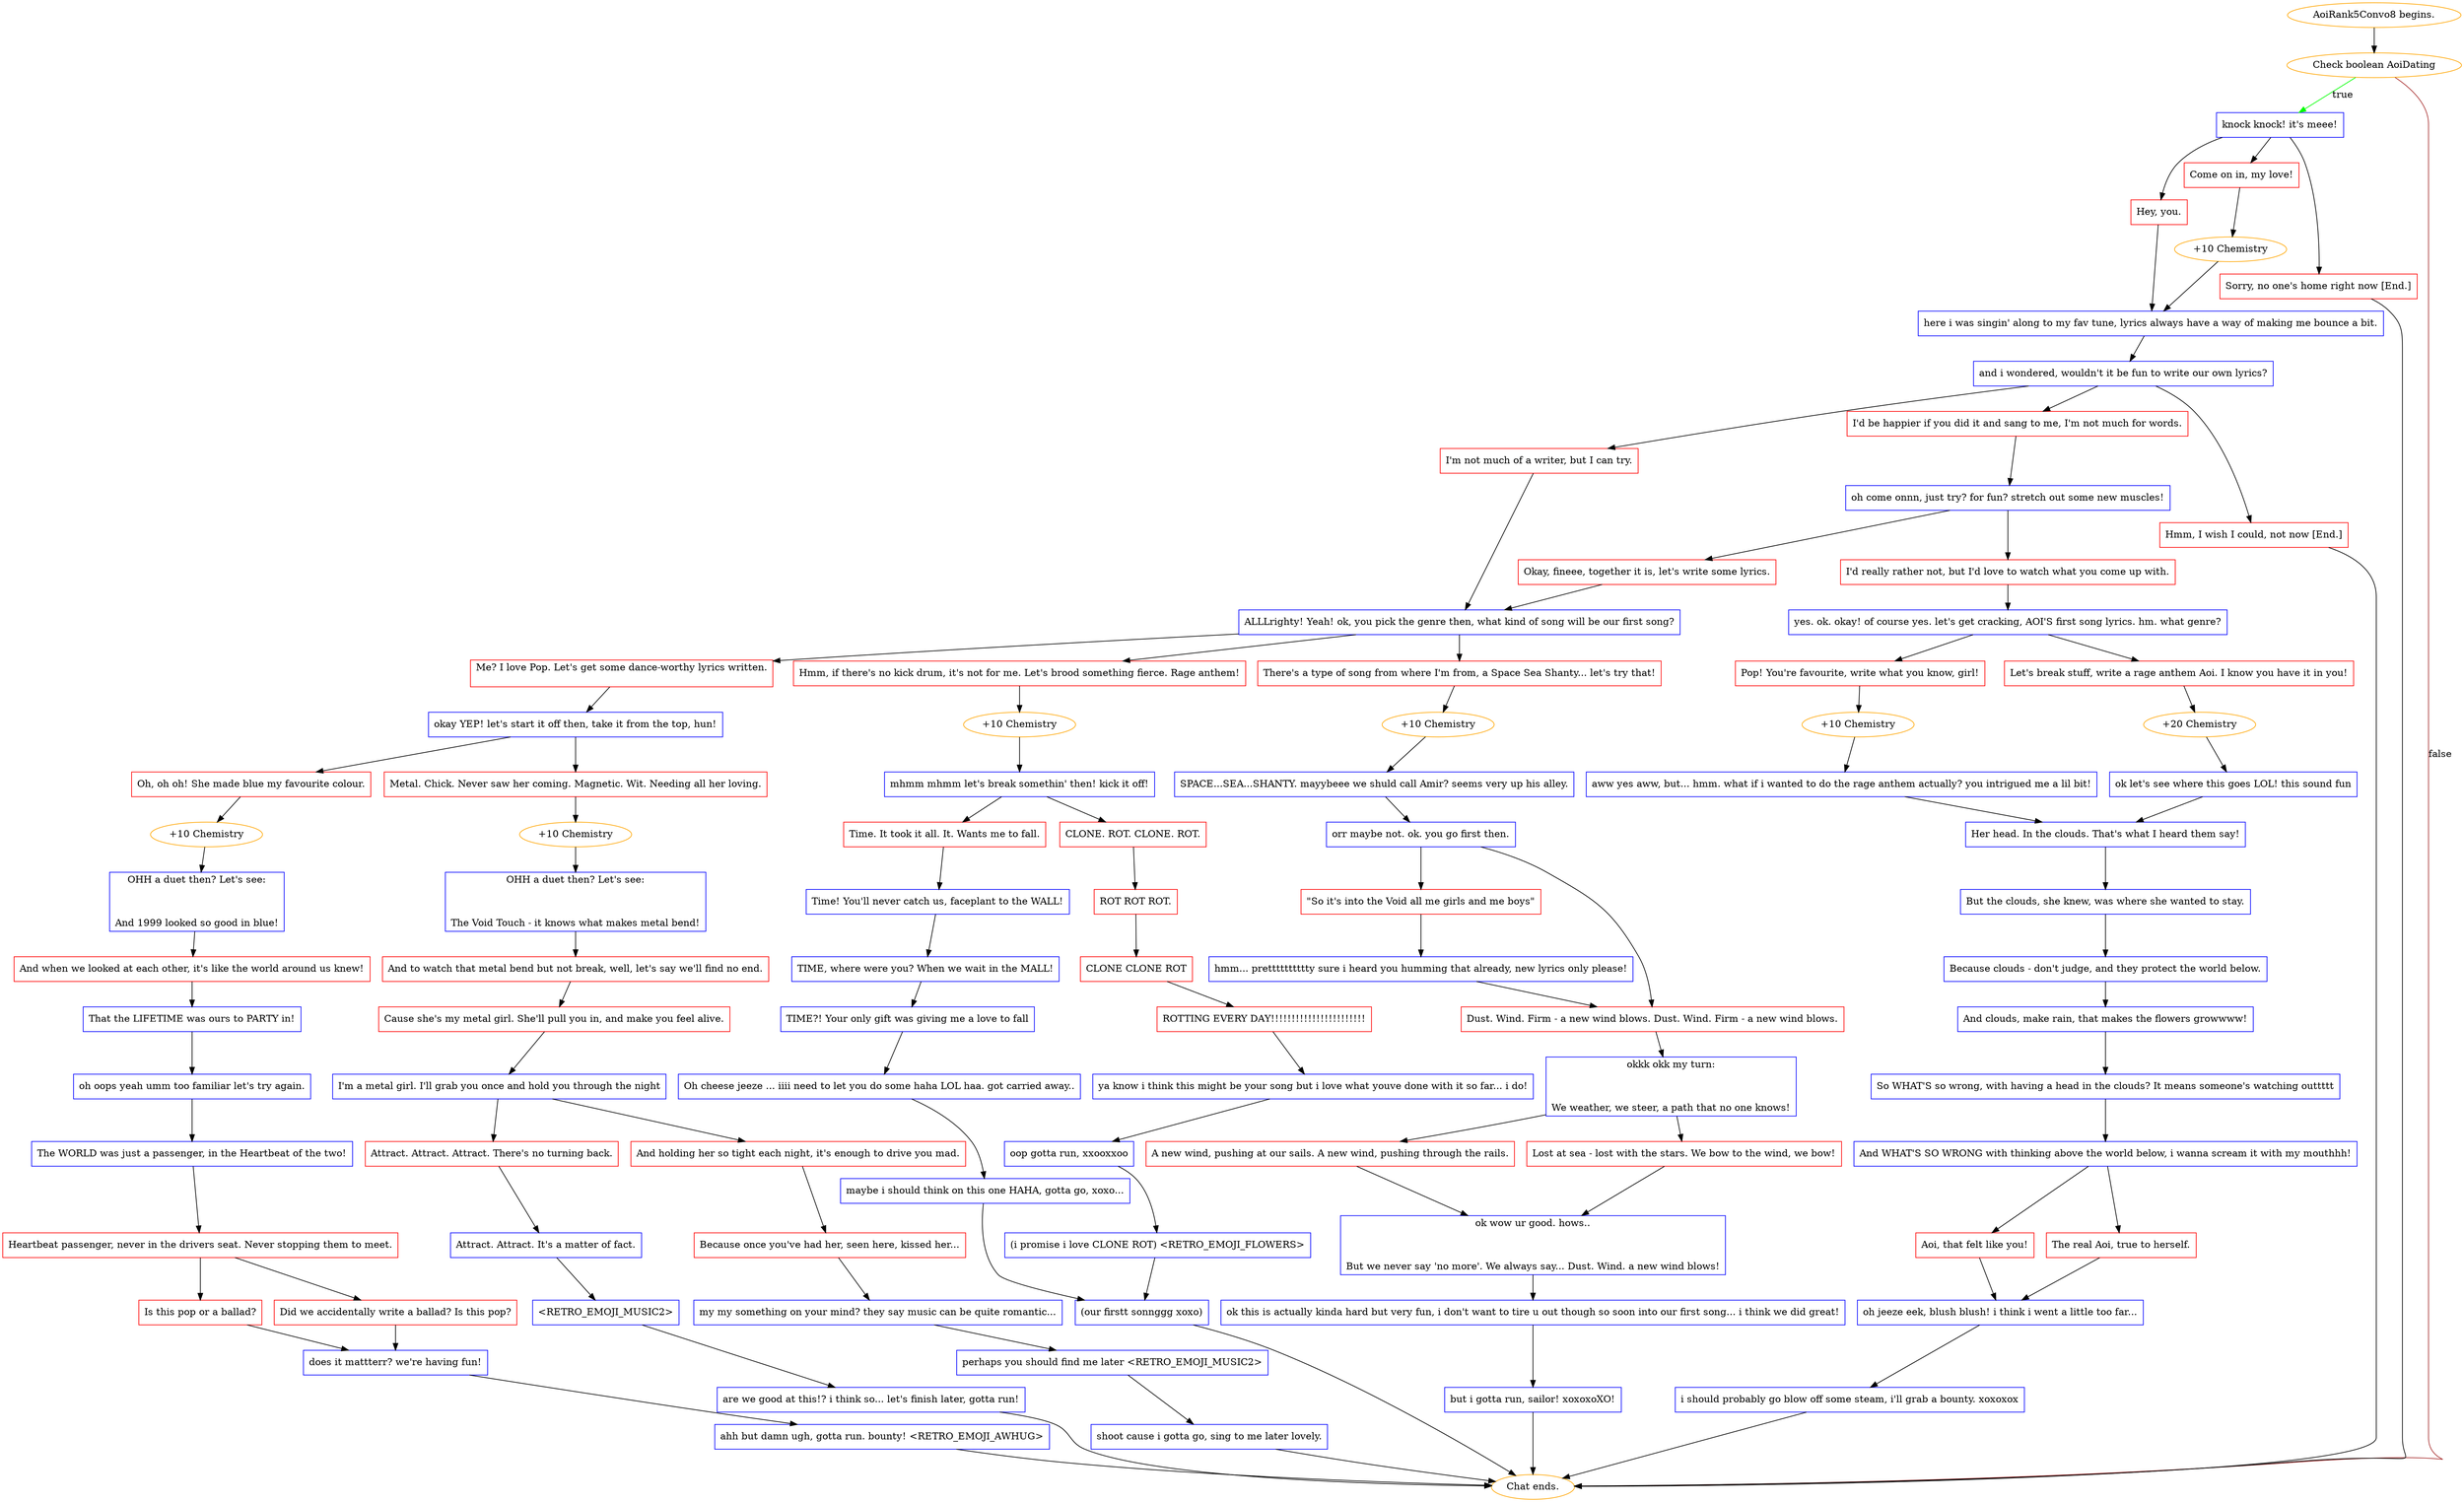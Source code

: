 digraph {
	"AoiRank5Convo8 begins." [color=orange];
		"AoiRank5Convo8 begins." -> j3608589578;
	j3608589578 [label="Check boolean AoiDating",color=orange];
		j3608589578 -> j783791869 [label=true,color=green];
		j3608589578 -> "Chat ends." [label=false,color=brown];
	j783791869 [label="knock knock! it's meee!",shape=box,color=blue];
		j783791869 -> j2006408504;
		j783791869 -> j631345632;
		j783791869 -> j3307254068;
	"Chat ends." [color=orange];
	j2006408504 [label="Hey, you.",shape=box,color=red];
		j2006408504 -> j4275036464;
	j631345632 [label="Come on in, my love!",shape=box,color=red];
		j631345632 -> j1189730475;
	j3307254068 [label="Sorry, no one's home right now [End.]",shape=box,color=red];
		j3307254068 -> "Chat ends.";
	j4275036464 [label="here i was singin' along to my fav tune, lyrics always have a way of making me bounce a bit.",shape=box,color=blue];
		j4275036464 -> j2945812423;
	j1189730475 [label="+10 Chemistry",color=orange];
		j1189730475 -> j4275036464;
	j2945812423 [label="and i wondered, wouldn't it be fun to write our own lyrics?",shape=box,color=blue];
		j2945812423 -> j1629812638;
		j2945812423 -> j3542971248;
		j2945812423 -> j1972745102;
	j1629812638 [label="I'm not much of a writer, but I can try.",shape=box,color=red];
		j1629812638 -> j3653107926;
	j3542971248 [label="I'd be happier if you did it and sang to me, I'm not much for words.",shape=box,color=red];
		j3542971248 -> j689398247;
	j1972745102 [label="Hmm, I wish I could, not now [End.]",shape=box,color=red];
		j1972745102 -> "Chat ends.";
	j3653107926 [label="ALLLrighty! Yeah! ok, you pick the genre then, what kind of song will be our first song?",shape=box,color=blue];
		j3653107926 -> j1317745173;
		j3653107926 -> j1706217911;
		j3653107926 -> j1412480759;
	j689398247 [label="oh come onnn, just try? for fun? stretch out some new muscles!",shape=box,color=blue];
		j689398247 -> j3250818435;
		j689398247 -> j1707295346;
	j1317745173 [label="Me? I love Pop. Let's get some dance-worthy lyrics written.
",shape=box,color=red];
		j1317745173 -> j3650399851;
	j1706217911 [label="Hmm, if there's no kick drum, it's not for me. Let's brood something fierce. Rage anthem!",shape=box,color=red];
		j1706217911 -> j605149416;
	j1412480759 [label="There's a type of song from where I'm from, a Space Sea Shanty... let's try that!",shape=box,color=red];
		j1412480759 -> j2629217088;
	j3250818435 [label="Okay, fineee, together it is, let's write some lyrics.",shape=box,color=red];
		j3250818435 -> j3653107926;
	j1707295346 [label="I'd really rather not, but I'd love to watch what you come up with.",shape=box,color=red];
		j1707295346 -> j1081347776;
	j3650399851 [label="okay YEP! let's start it off then, take it from the top, hun!",shape=box,color=blue];
		j3650399851 -> j2835522227;
		j3650399851 -> j1030501160;
	j605149416 [label="+10 Chemistry",color=orange];
		j605149416 -> j3335997157;
	j2629217088 [label="+10 Chemistry",color=orange];
		j2629217088 -> j796882403;
	j1081347776 [label="yes. ok. okay! of course yes. let's get cracking, AOI'S first song lyrics. hm. what genre?",shape=box,color=blue];
		j1081347776 -> j1137732947;
		j1081347776 -> j1365925229;
	j2835522227 [label="Oh, oh oh! She made blue my favourite colour.",shape=box,color=red];
		j2835522227 -> j3867628058;
	j1030501160 [label="Metal. Chick. Never saw her coming. Magnetic. Wit. Needing all her loving.",shape=box,color=red];
		j1030501160 -> j1466823238;
	j3335997157 [label="mhmm mhmm let's break somethin' then! kick it off!",shape=box,color=blue];
		j3335997157 -> j2004510597;
		j3335997157 -> j167844991;
	j796882403 [label="SPACE...SEA...SHANTY. mayybeee we shuld call Amir? seems very up his alley.",shape=box,color=blue];
		j796882403 -> j2580884816;
	j1137732947 [label="Pop! You're favourite, write what you know, girl!",shape=box,color=red];
		j1137732947 -> j1577324793;
	j1365925229 [label="Let's break stuff, write a rage anthem Aoi. I know you have it in you!",shape=box,color=red];
		j1365925229 -> j948509498;
	j3867628058 [label="+10 Chemistry",color=orange];
		j3867628058 -> j4246765154;
	j1466823238 [label="+10 Chemistry",color=orange];
		j1466823238 -> j4022511767;
	j2004510597 [label="Time. It took it all. It. Wants me to fall.",shape=box,color=red];
		j2004510597 -> j257399198;
	j167844991 [label="CLONE. ROT. CLONE. ROT.",shape=box,color=red];
		j167844991 -> j1651414872;
	j2580884816 [label="orr maybe not. ok. you go first then.",shape=box,color=blue];
		j2580884816 -> j1137398875;
		j2580884816 -> j2555540675;
	j1577324793 [label="+10 Chemistry",color=orange];
		j1577324793 -> j1809454657;
	j948509498 [label="+20 Chemistry",color=orange];
		j948509498 -> j1024584570;
	j4246765154 [label="OHH a duet then? Let's see:

And 1999 looked so good in blue!",shape=box,color=blue];
		j4246765154 -> j4202846534;
	j4022511767 [label="OHH a duet then? Let's see:

The Void Touch - it knows what makes metal bend!",shape=box,color=blue];
		j4022511767 -> j4120707055;
	j257399198 [label="Time! You'll never catch us, faceplant to the WALL!",shape=box,color=blue];
		j257399198 -> j2544219028;
	j1651414872 [label="ROT ROT ROT.",shape=box,color=red];
		j1651414872 -> j3067575671;
	j1137398875 [label="\"So it's into the Void all me girls and me boys\"",shape=box,color=red];
		j1137398875 -> j2373635202;
	j2555540675 [label="Dust. Wind. Firm - a new wind blows. Dust. Wind. Firm - a new wind blows.",shape=box,color=red];
		j2555540675 -> j1633777910;
	j1809454657 [label="aww yes aww, but... hmm. what if i wanted to do the rage anthem actually? you intrigued me a lil bit!",shape=box,color=blue];
		j1809454657 -> j2383980846;
	j1024584570 [label="ok let's see where this goes LOL! this sound fun",shape=box,color=blue];
		j1024584570 -> j2383980846;
	j4202846534 [label="And when we looked at each other, it's like the world around us knew!",shape=box,color=red];
		j4202846534 -> j1741182491;
	j4120707055 [label="And to watch that metal bend but not break, well, let's say we'll find no end.",shape=box,color=red];
		j4120707055 -> j2557160667;
	j2544219028 [label="TIME, where were you? When we wait in the MALL!",shape=box,color=blue];
		j2544219028 -> j3347466654;
	j3067575671 [label="CLONE CLONE ROT",shape=box,color=red];
		j3067575671 -> j3183203555;
	j2373635202 [label="hmm... pretttttttttty sure i heard you humming that already, new lyrics only please!",shape=box,color=blue];
		j2373635202 -> j2555540675;
	j1633777910 [label="okkk okk my turn:

We weather, we steer, a path that no one knows!",shape=box,color=blue];
		j1633777910 -> j2084287546;
		j1633777910 -> j841482294;
	j2383980846 [label="Her head. In the clouds. That's what I heard them say!",shape=box,color=blue];
		j2383980846 -> j2100769700;
	j1741182491 [label="That the LIFETIME was ours to PARTY in!",shape=box,color=blue];
		j1741182491 -> j2673913006;
	j2557160667 [label="Cause she's my metal girl. She'll pull you in, and make you feel alive.",shape=box,color=red];
		j2557160667 -> j2454532590;
	j3347466654 [label="TIME?! Your only gift was giving me a love to fall",shape=box,color=blue];
		j3347466654 -> j3374062539;
	j3183203555 [label="ROTTING EVERY DAY!!!!!!!!!!!!!!!!!!!!!!!",shape=box,color=red];
		j3183203555 -> j145801904;
	j2084287546 [label="A new wind, pushing at our sails. A new wind, pushing through the rails.",shape=box,color=red];
		j2084287546 -> j2743084096;
	j841482294 [label="Lost at sea - lost with the stars. We bow to the wind, we bow!",shape=box,color=red];
		j841482294 -> j2743084096;
	j2100769700 [label="But the clouds, she knew, was where she wanted to stay.",shape=box,color=blue];
		j2100769700 -> j780578005;
	j2673913006 [label="oh oops yeah umm too familiar let's try again.",shape=box,color=blue];
		j2673913006 -> j2700494171;
	j2454532590 [label="I'm a metal girl. I'll grab you once and hold you through the night",shape=box,color=blue];
		j2454532590 -> j1015275125;
		j2454532590 -> j724200943;
	j3374062539 [label="Oh cheese jeeze ... iiii need to let you do some haha LOL haa. got carried away..",shape=box,color=blue];
		j3374062539 -> j1366546065;
	j145801904 [label="ya know i think this might be your song but i love what youve done with it so far... i do!",shape=box,color=blue];
		j145801904 -> j1673086790;
	j2743084096 [label="ok wow ur good. hows..

But we never say 'no more'. We always say... Dust. Wind. a new wind blows!",shape=box,color=blue];
		j2743084096 -> j3897250956;
	j780578005 [label="Because clouds - don't judge, and they protect the world below.",shape=box,color=blue];
		j780578005 -> j309801786;
	j2700494171 [label="The WORLD was just a passenger, in the Heartbeat of the two!",shape=box,color=blue];
		j2700494171 -> j413467874;
	j1015275125 [label="Attract. Attract. Attract. There's no turning back.",shape=box,color=red];
		j1015275125 -> j2045157516;
	j724200943 [label="And holding her so tight each night, it's enough to drive you mad.",shape=box,color=red];
		j724200943 -> j3539124122;
	j1366546065 [label="maybe i should think on this one HAHA, gotta go, xoxo...",shape=box,color=blue];
		j1366546065 -> j3410166716;
	j1673086790 [label="oop gotta run, xxooxxoo",shape=box,color=blue];
		j1673086790 -> j1290000225;
	j3897250956 [label="ok this is actually kinda hard but very fun, i don't want to tire u out though so soon into our first song... i think we did great!",shape=box,color=blue];
		j3897250956 -> j2778912185;
	j309801786 [label="And clouds, make rain, that makes the flowers growwww!",shape=box,color=blue];
		j309801786 -> j559768791;
	j413467874 [label="Heartbeat passenger, never in the drivers seat. Never stopping them to meet.",shape=box,color=red];
		j413467874 -> j1881745962;
		j413467874 -> j3477494530;
	j2045157516 [label="Attract. Attract. It's a matter of fact.",shape=box,color=blue];
		j2045157516 -> j3703343115;
	j3539124122 [label="Because once you've had her, seen here, kissed her...",shape=box,color=red];
		j3539124122 -> j3196425702;
	j3410166716 [label="(our firstt sonnggg xoxo)",shape=box,color=blue];
		j3410166716 -> "Chat ends.";
	j1290000225 [label="(i promise i love CLONE ROT) <RETRO_EMOJI_FLOWERS>",shape=box,color=blue];
		j1290000225 -> j3410166716;
	j2778912185 [label="but i gotta run, sailor! xoxoxoXO!",shape=box,color=blue];
		j2778912185 -> "Chat ends.";
	j559768791 [label="So WHAT'S so wrong, with having a head in the clouds? It means someone's watching outtttt",shape=box,color=blue];
		j559768791 -> j1098083063;
	j1881745962 [label="Is this pop or a ballad?",shape=box,color=red];
		j1881745962 -> j3031706844;
	j3477494530 [label="Did we accidentally write a ballad? Is this pop?",shape=box,color=red];
		j3477494530 -> j3031706844;
	j3703343115 [label="<RETRO_EMOJI_MUSIC2>",shape=box,color=blue];
		j3703343115 -> j456145517;
	j3196425702 [label="my my something on your mind? they say music can be quite romantic...",shape=box,color=blue];
		j3196425702 -> j2595390719;
	j1098083063 [label="And WHAT'S SO WRONG with thinking above the world below, i wanna scream it with my mouthhh!",shape=box,color=blue];
		j1098083063 -> j2978887859;
		j1098083063 -> j166957881;
	j3031706844 [label="does it mattterr? we're having fun!",shape=box,color=blue];
		j3031706844 -> j94528845;
	j456145517 [label="are we good at this!? i think so... let's finish later, gotta run!",shape=box,color=blue];
		j456145517 -> "Chat ends.";
	j2595390719 [label="perhaps you should find me later <RETRO_EMOJI_MUSIC2>",shape=box,color=blue];
		j2595390719 -> j479758633;
	j2978887859 [label="Aoi, that felt like you!",shape=box,color=red];
		j2978887859 -> j3602036774;
	j166957881 [label="The real Aoi, true to herself.",shape=box,color=red];
		j166957881 -> j3602036774;
	j94528845 [label="ahh but damn ugh, gotta run. bounty! <RETRO_EMOJI_AWHUG>",shape=box,color=blue];
		j94528845 -> "Chat ends.";
	j479758633 [label="shoot cause i gotta go, sing to me later lovely.",shape=box,color=blue];
		j479758633 -> "Chat ends.";
	j3602036774 [label="oh jeeze eek, blush blush! i think i went a little too far...",shape=box,color=blue];
		j3602036774 -> j586163707;
	j586163707 [label="i should probably go blow off some steam, i'll grab a bounty. xoxoxox",shape=box,color=blue];
		j586163707 -> "Chat ends.";
}
